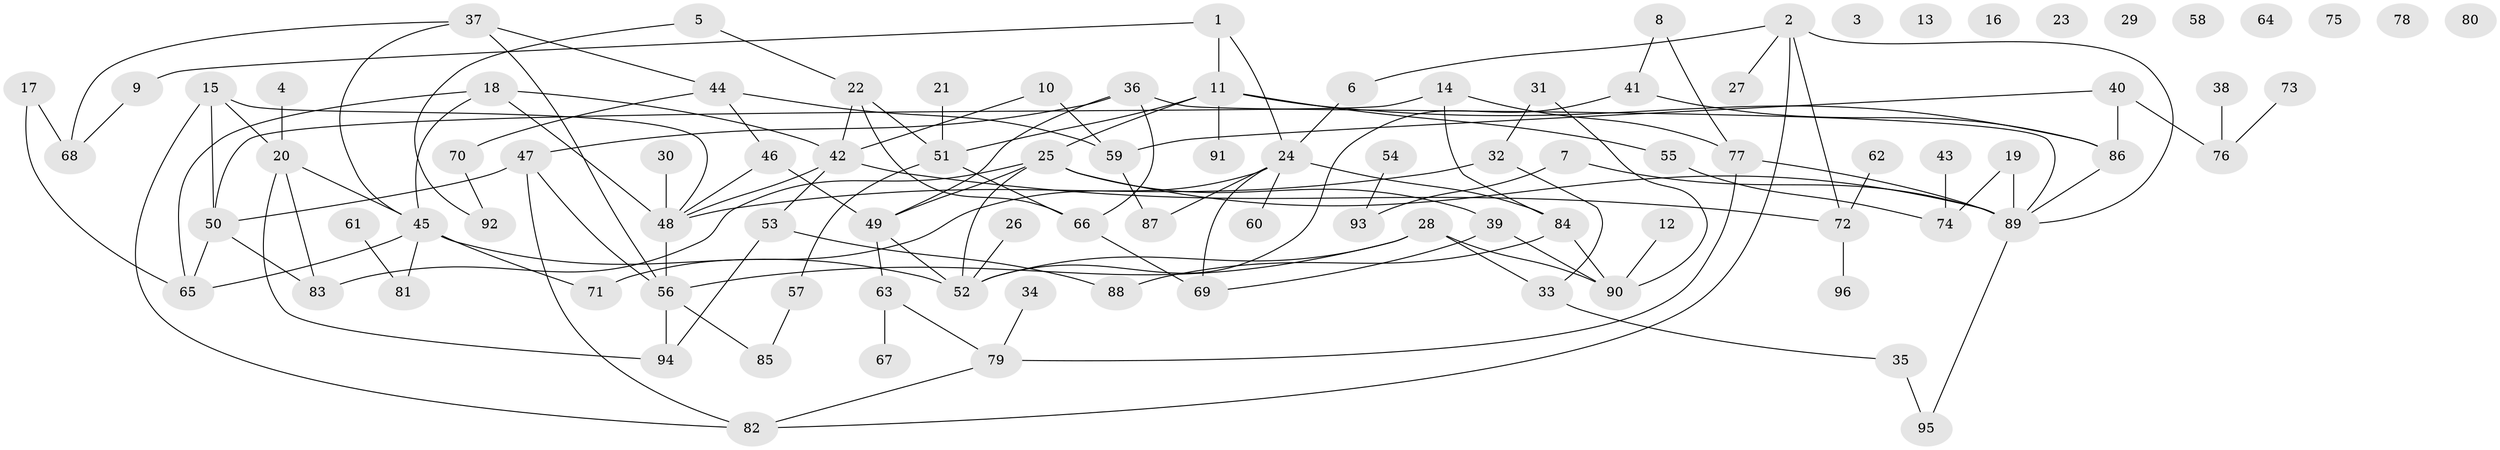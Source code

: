 // Generated by graph-tools (version 1.1) at 2025/39/03/09/25 04:39:00]
// undirected, 96 vertices, 132 edges
graph export_dot {
graph [start="1"]
  node [color=gray90,style=filled];
  1;
  2;
  3;
  4;
  5;
  6;
  7;
  8;
  9;
  10;
  11;
  12;
  13;
  14;
  15;
  16;
  17;
  18;
  19;
  20;
  21;
  22;
  23;
  24;
  25;
  26;
  27;
  28;
  29;
  30;
  31;
  32;
  33;
  34;
  35;
  36;
  37;
  38;
  39;
  40;
  41;
  42;
  43;
  44;
  45;
  46;
  47;
  48;
  49;
  50;
  51;
  52;
  53;
  54;
  55;
  56;
  57;
  58;
  59;
  60;
  61;
  62;
  63;
  64;
  65;
  66;
  67;
  68;
  69;
  70;
  71;
  72;
  73;
  74;
  75;
  76;
  77;
  78;
  79;
  80;
  81;
  82;
  83;
  84;
  85;
  86;
  87;
  88;
  89;
  90;
  91;
  92;
  93;
  94;
  95;
  96;
  1 -- 9;
  1 -- 11;
  1 -- 24;
  2 -- 6;
  2 -- 27;
  2 -- 72;
  2 -- 82;
  2 -- 89;
  4 -- 20;
  5 -- 22;
  5 -- 92;
  6 -- 24;
  7 -- 89;
  7 -- 93;
  8 -- 41;
  8 -- 77;
  9 -- 68;
  10 -- 42;
  10 -- 59;
  11 -- 25;
  11 -- 51;
  11 -- 55;
  11 -- 86;
  11 -- 91;
  12 -- 90;
  14 -- 50;
  14 -- 77;
  14 -- 84;
  15 -- 20;
  15 -- 48;
  15 -- 50;
  15 -- 82;
  17 -- 65;
  17 -- 68;
  18 -- 42;
  18 -- 45;
  18 -- 48;
  18 -- 65;
  19 -- 74;
  19 -- 89;
  20 -- 45;
  20 -- 83;
  20 -- 94;
  21 -- 51;
  22 -- 42;
  22 -- 51;
  22 -- 66;
  24 -- 60;
  24 -- 69;
  24 -- 71;
  24 -- 84;
  24 -- 87;
  25 -- 39;
  25 -- 49;
  25 -- 52;
  25 -- 83;
  25 -- 89;
  26 -- 52;
  28 -- 33;
  28 -- 52;
  28 -- 56;
  28 -- 90;
  30 -- 48;
  31 -- 32;
  31 -- 90;
  32 -- 33;
  32 -- 48;
  33 -- 35;
  34 -- 79;
  35 -- 95;
  36 -- 47;
  36 -- 49;
  36 -- 66;
  36 -- 89;
  37 -- 44;
  37 -- 45;
  37 -- 56;
  37 -- 68;
  38 -- 76;
  39 -- 69;
  39 -- 90;
  40 -- 59;
  40 -- 76;
  40 -- 86;
  41 -- 52;
  41 -- 86;
  42 -- 48;
  42 -- 53;
  42 -- 72;
  43 -- 74;
  44 -- 46;
  44 -- 59;
  44 -- 70;
  45 -- 52;
  45 -- 65;
  45 -- 71;
  45 -- 81;
  46 -- 48;
  46 -- 49;
  47 -- 50;
  47 -- 56;
  47 -- 82;
  48 -- 56;
  49 -- 52;
  49 -- 63;
  50 -- 65;
  50 -- 83;
  51 -- 57;
  51 -- 66;
  53 -- 88;
  53 -- 94;
  54 -- 93;
  55 -- 74;
  56 -- 85;
  56 -- 94;
  57 -- 85;
  59 -- 87;
  61 -- 81;
  62 -- 72;
  63 -- 67;
  63 -- 79;
  66 -- 69;
  70 -- 92;
  72 -- 96;
  73 -- 76;
  77 -- 79;
  77 -- 89;
  79 -- 82;
  84 -- 88;
  84 -- 90;
  86 -- 89;
  89 -- 95;
}
